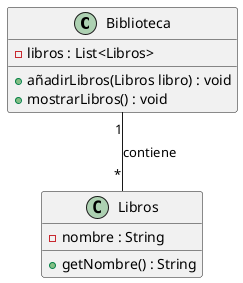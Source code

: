 @startuml
class Biblioteca{
    - libros : List<Libros>

    + añadirLibros(Libros libro) : void
    + mostrarLibros() : void
}

class Libros{
    - nombre : String

    + getNombre() : String
}
Biblioteca "1" -- "*" Libros : contiene
@enduml
